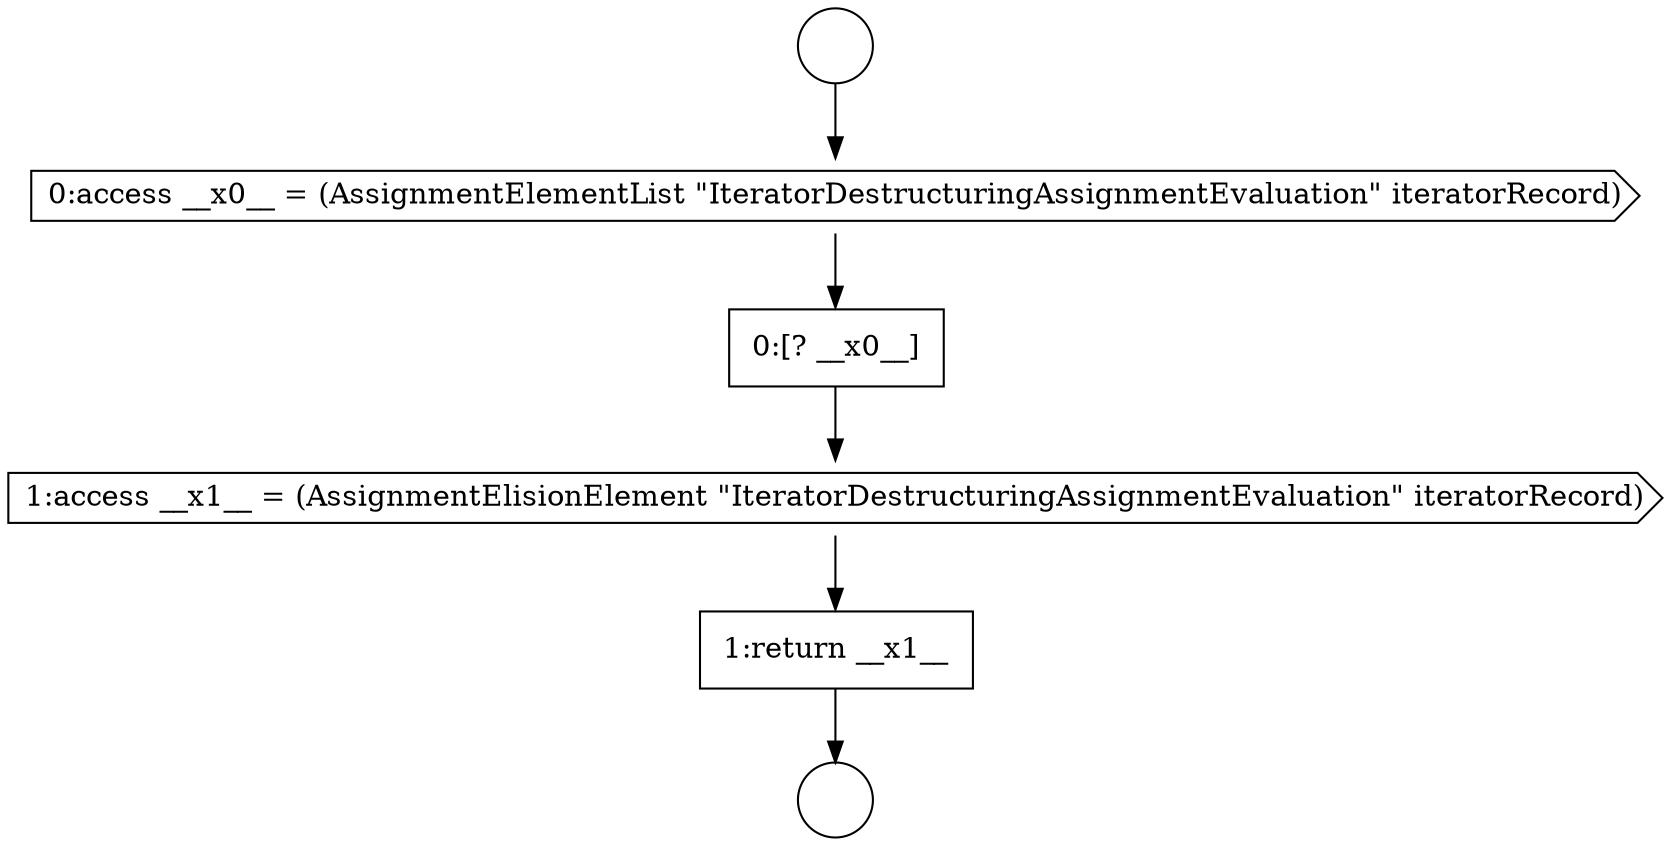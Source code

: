 digraph {
  node5231 [shape=circle label=" " color="black" fillcolor="white" style=filled]
  node5233 [shape=none, margin=0, label=<<font color="black">
    <table border="0" cellborder="1" cellspacing="0" cellpadding="10">
      <tr><td align="left">0:[? __x0__]</td></tr>
    </table>
  </font>> color="black" fillcolor="white" style=filled]
  node5234 [shape=cds, label=<<font color="black">1:access __x1__ = (AssignmentElisionElement &quot;IteratorDestructuringAssignmentEvaluation&quot; iteratorRecord)</font>> color="black" fillcolor="white" style=filled]
  node5230 [shape=circle label=" " color="black" fillcolor="white" style=filled]
  node5235 [shape=none, margin=0, label=<<font color="black">
    <table border="0" cellborder="1" cellspacing="0" cellpadding="10">
      <tr><td align="left">1:return __x1__</td></tr>
    </table>
  </font>> color="black" fillcolor="white" style=filled]
  node5232 [shape=cds, label=<<font color="black">0:access __x0__ = (AssignmentElementList &quot;IteratorDestructuringAssignmentEvaluation&quot; iteratorRecord)</font>> color="black" fillcolor="white" style=filled]
  node5233 -> node5234 [ color="black"]
  node5230 -> node5232 [ color="black"]
  node5234 -> node5235 [ color="black"]
  node5235 -> node5231 [ color="black"]
  node5232 -> node5233 [ color="black"]
}
